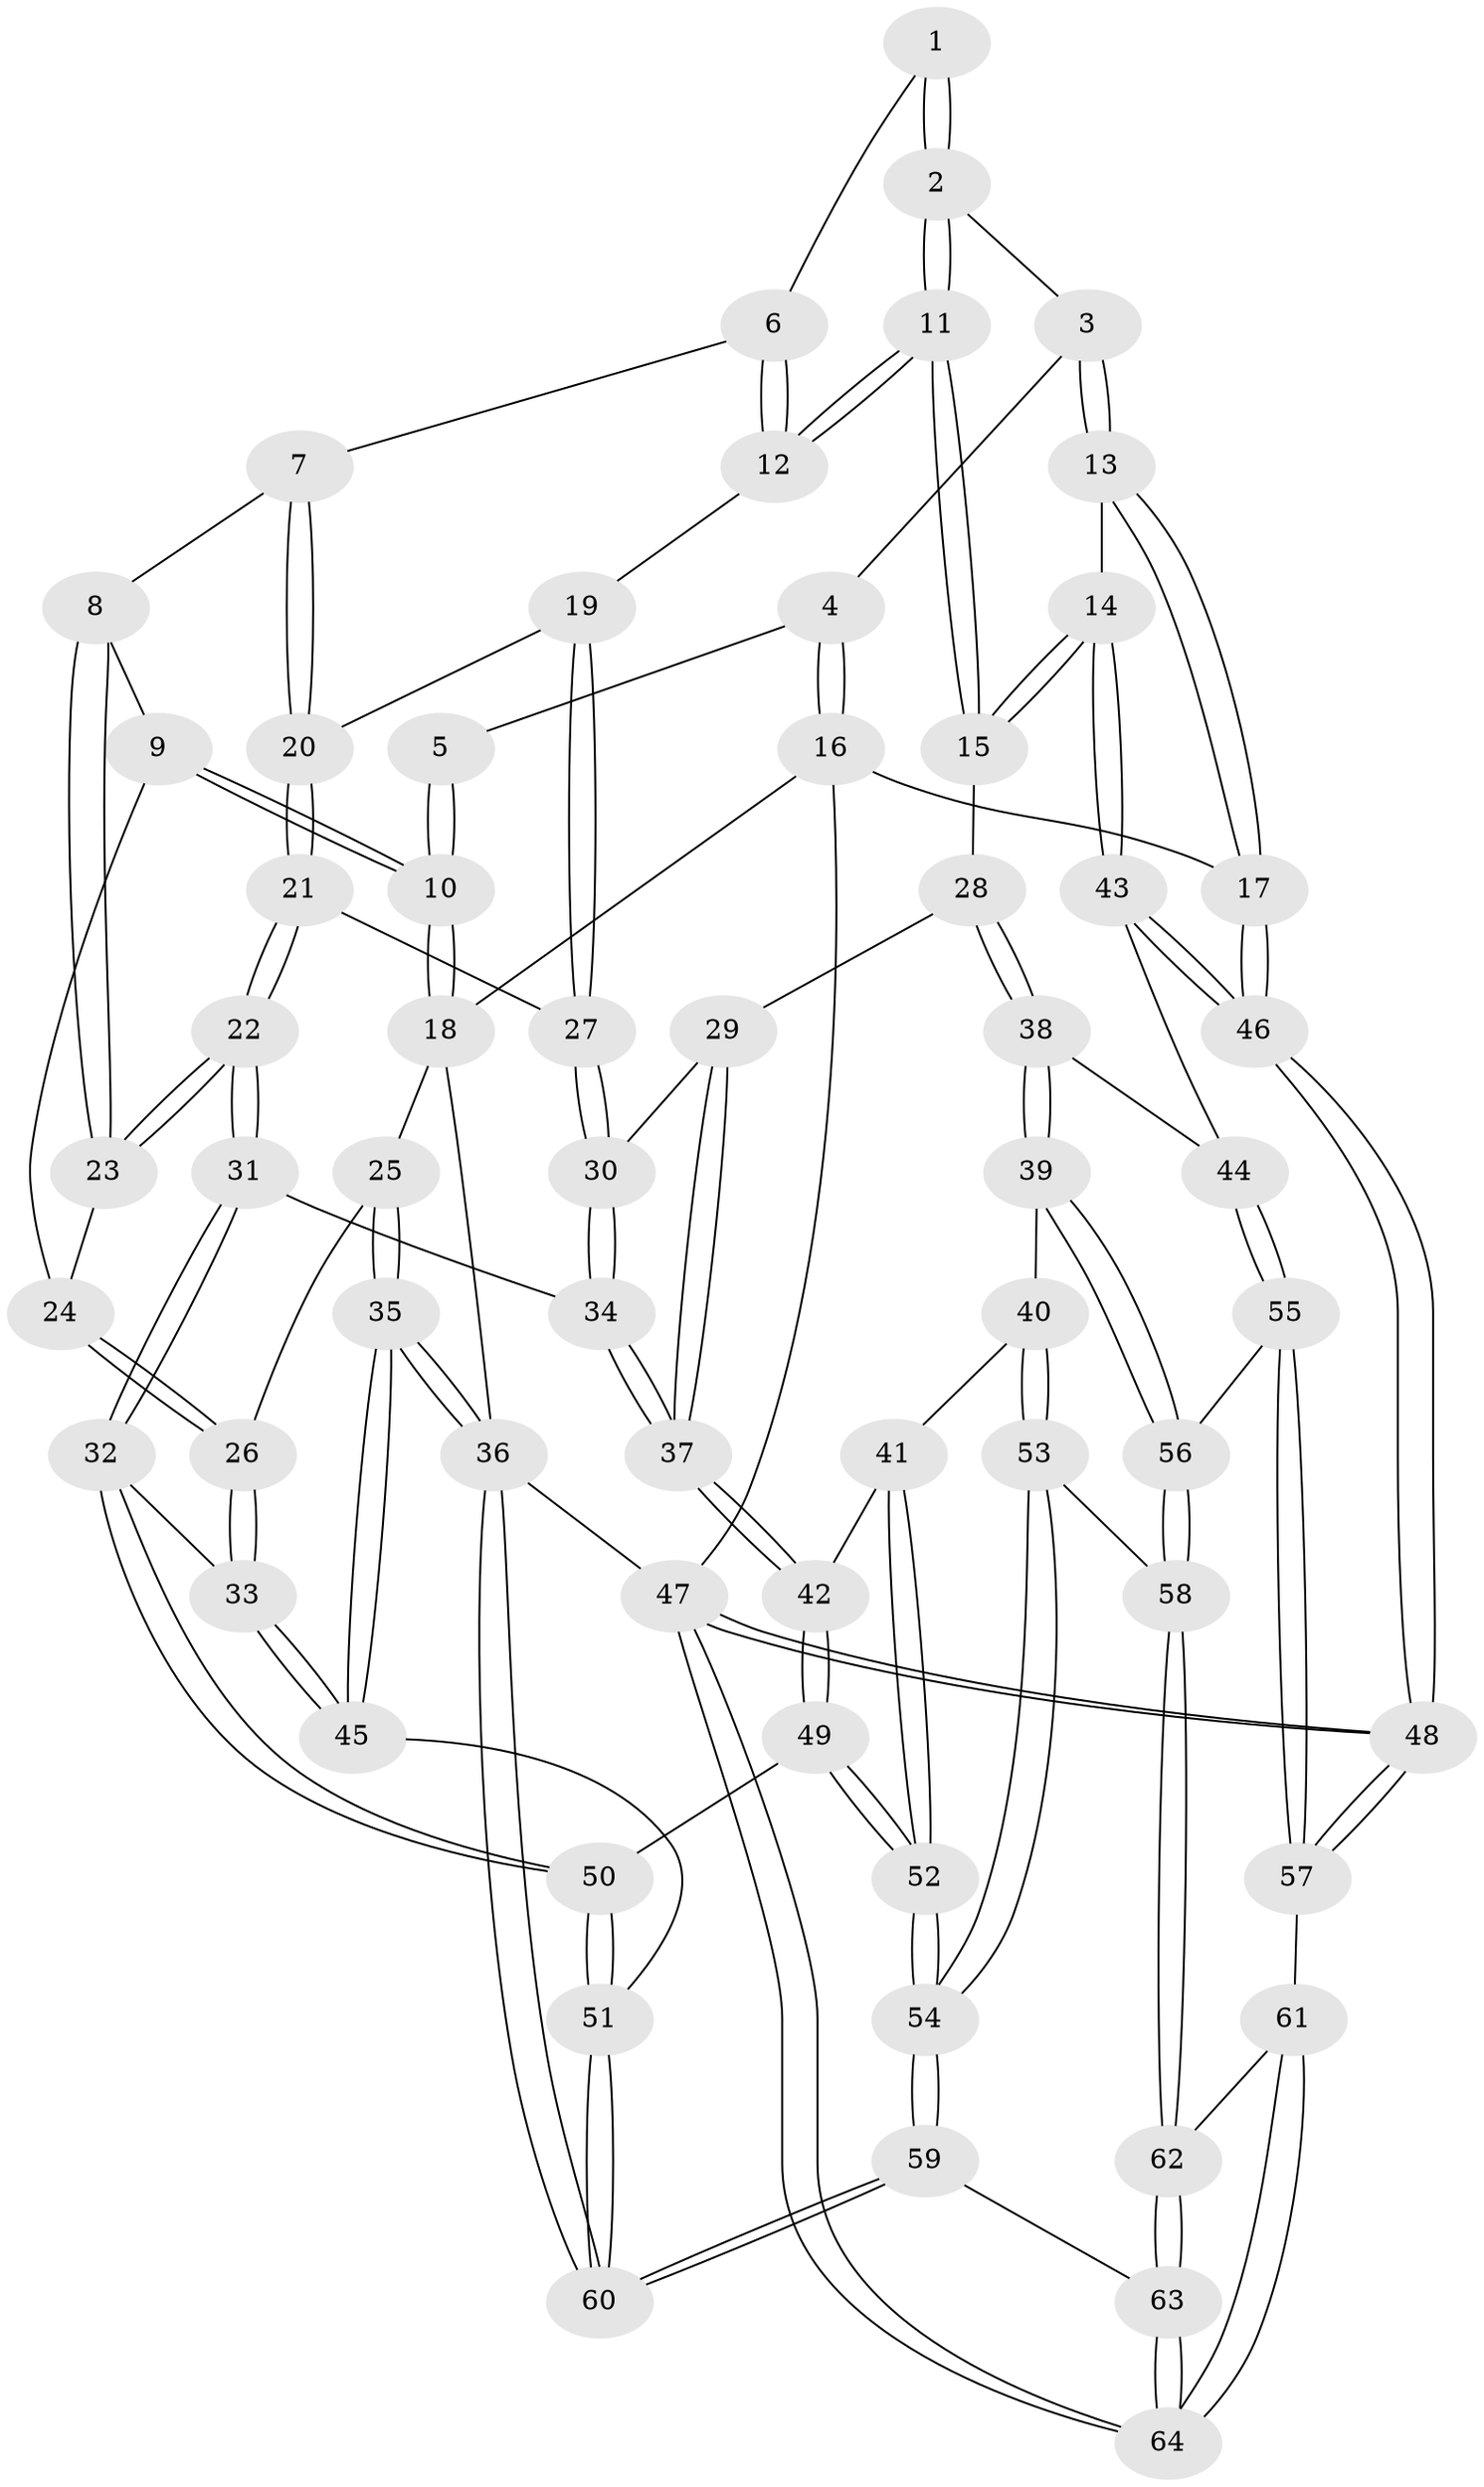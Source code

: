 // coarse degree distribution, {4: 0.5945945945945946, 5: 0.2702702702702703, 2: 0.02702702702702703, 7: 0.02702702702702703, 6: 0.05405405405405406, 3: 0.02702702702702703}
// Generated by graph-tools (version 1.1) at 2025/42/03/06/25 10:42:26]
// undirected, 64 vertices, 157 edges
graph export_dot {
graph [start="1"]
  node [color=gray90,style=filled];
  1 [pos="+0.5226749767691465+0.04012403008612453"];
  2 [pos="+0.7574877367491151+0.1188866512338509"];
  3 [pos="+0.8064095165849626+0.07433818193766929"];
  4 [pos="+1+0"];
  5 [pos="+0.4672991552453432+0"];
  6 [pos="+0.4935873612478321+0.13714954636223606"];
  7 [pos="+0.38467882042003915+0.1916287089020198"];
  8 [pos="+0.3560771314859717+0.1914347559789393"];
  9 [pos="+0.2217853343369337+0.1515359813617832"];
  10 [pos="+0+0"];
  11 [pos="+0.7006370531781826+0.30378992719029985"];
  12 [pos="+0.5981865317618571+0.2715117252729869"];
  13 [pos="+0.9720278398900045+0.3952265285091092"];
  14 [pos="+0.8661352228927117+0.42235389963364606"];
  15 [pos="+0.7361191001866563+0.3728536310146746"];
  16 [pos="+1+0"];
  17 [pos="+1+0.3658238838836697"];
  18 [pos="+0+0"];
  19 [pos="+0.4925683505326166+0.3308233236805692"];
  20 [pos="+0.40932193823517116+0.24275647505644482"];
  21 [pos="+0.3955075581076911+0.3738137480616987"];
  22 [pos="+0.35923072548732427+0.39330982518781715"];
  23 [pos="+0.3466694721625928+0.3638746358558764"];
  24 [pos="+0.2211993764099853+0.2619915028895057"];
  25 [pos="+0+0.14299248382734414"];
  26 [pos="+0.16582637853537718+0.4387776406636416"];
  27 [pos="+0.476112653161273+0.3575418834517449"];
  28 [pos="+0.7162025890436157+0.39277883912266937"];
  29 [pos="+0.6634761958091281+0.42817228677684654"];
  30 [pos="+0.5041760909420036+0.42599290371771437"];
  31 [pos="+0.3005938956690548+0.5243858676001764"];
  32 [pos="+0.24839314294467607+0.5421240860931218"];
  33 [pos="+0.1971273817635255+0.5203501938883924"];
  34 [pos="+0.4414872740470188+0.5550390160881419"];
  35 [pos="+0+0.6659723749353195"];
  36 [pos="+0+1"];
  37 [pos="+0.525191705088952+0.6163569275340756"];
  38 [pos="+0.6774892987364078+0.6714999781365026"];
  39 [pos="+0.6566723524424392+0.6793652396353996"];
  40 [pos="+0.5952657019761962+0.6653473443510876"];
  41 [pos="+0.5493906504410677+0.647385354151712"];
  42 [pos="+0.5276166652192397+0.6217605414958098"];
  43 [pos="+0.8278644200416414+0.6583552662452467"];
  44 [pos="+0.8260021866435548+0.6609623769443116"];
  45 [pos="+0+0.6566858889162632"];
  46 [pos="+1+0.6748721828519644"];
  47 [pos="+1+1"];
  48 [pos="+1+0.9721488295190228"];
  49 [pos="+0.33432210398390844+0.7735380022181517"];
  50 [pos="+0.2670416321716334+0.7646698282758734"];
  51 [pos="+0.2522912643420212+0.7835070781019402"];
  52 [pos="+0.473044767575173+0.8506550069497534"];
  53 [pos="+0.5839082088604763+0.8431081726949383"];
  54 [pos="+0.4790115933562608+0.8639013111202738"];
  55 [pos="+0.8580161968911845+0.8089106127203658"];
  56 [pos="+0.6780521639689039+0.8101500291162437"];
  57 [pos="+0.8610008360637078+0.8138687482132104"];
  58 [pos="+0.6591009058954389+0.8542136213977906"];
  59 [pos="+0.45342636010265386+1"];
  60 [pos="+0.036650182300220664+1"];
  61 [pos="+0.7932049776190707+0.9190014107533453"];
  62 [pos="+0.6849684938667895+0.9338122819213546"];
  63 [pos="+0.5243831467895391+1"];
  64 [pos="+1+1"];
  1 -- 2;
  1 -- 2;
  1 -- 6;
  2 -- 3;
  2 -- 11;
  2 -- 11;
  3 -- 4;
  3 -- 13;
  3 -- 13;
  4 -- 5;
  4 -- 16;
  4 -- 16;
  5 -- 10;
  5 -- 10;
  6 -- 7;
  6 -- 12;
  6 -- 12;
  7 -- 8;
  7 -- 20;
  7 -- 20;
  8 -- 9;
  8 -- 23;
  8 -- 23;
  9 -- 10;
  9 -- 10;
  9 -- 24;
  10 -- 18;
  10 -- 18;
  11 -- 12;
  11 -- 12;
  11 -- 15;
  11 -- 15;
  12 -- 19;
  13 -- 14;
  13 -- 17;
  13 -- 17;
  14 -- 15;
  14 -- 15;
  14 -- 43;
  14 -- 43;
  15 -- 28;
  16 -- 17;
  16 -- 18;
  16 -- 47;
  17 -- 46;
  17 -- 46;
  18 -- 25;
  18 -- 36;
  19 -- 20;
  19 -- 27;
  19 -- 27;
  20 -- 21;
  20 -- 21;
  21 -- 22;
  21 -- 22;
  21 -- 27;
  22 -- 23;
  22 -- 23;
  22 -- 31;
  22 -- 31;
  23 -- 24;
  24 -- 26;
  24 -- 26;
  25 -- 26;
  25 -- 35;
  25 -- 35;
  26 -- 33;
  26 -- 33;
  27 -- 30;
  27 -- 30;
  28 -- 29;
  28 -- 38;
  28 -- 38;
  29 -- 30;
  29 -- 37;
  29 -- 37;
  30 -- 34;
  30 -- 34;
  31 -- 32;
  31 -- 32;
  31 -- 34;
  32 -- 33;
  32 -- 50;
  32 -- 50;
  33 -- 45;
  33 -- 45;
  34 -- 37;
  34 -- 37;
  35 -- 36;
  35 -- 36;
  35 -- 45;
  35 -- 45;
  36 -- 60;
  36 -- 60;
  36 -- 47;
  37 -- 42;
  37 -- 42;
  38 -- 39;
  38 -- 39;
  38 -- 44;
  39 -- 40;
  39 -- 56;
  39 -- 56;
  40 -- 41;
  40 -- 53;
  40 -- 53;
  41 -- 42;
  41 -- 52;
  41 -- 52;
  42 -- 49;
  42 -- 49;
  43 -- 44;
  43 -- 46;
  43 -- 46;
  44 -- 55;
  44 -- 55;
  45 -- 51;
  46 -- 48;
  46 -- 48;
  47 -- 48;
  47 -- 48;
  47 -- 64;
  47 -- 64;
  48 -- 57;
  48 -- 57;
  49 -- 50;
  49 -- 52;
  49 -- 52;
  50 -- 51;
  50 -- 51;
  51 -- 60;
  51 -- 60;
  52 -- 54;
  52 -- 54;
  53 -- 54;
  53 -- 54;
  53 -- 58;
  54 -- 59;
  54 -- 59;
  55 -- 56;
  55 -- 57;
  55 -- 57;
  56 -- 58;
  56 -- 58;
  57 -- 61;
  58 -- 62;
  58 -- 62;
  59 -- 60;
  59 -- 60;
  59 -- 63;
  61 -- 62;
  61 -- 64;
  61 -- 64;
  62 -- 63;
  62 -- 63;
  63 -- 64;
  63 -- 64;
}

